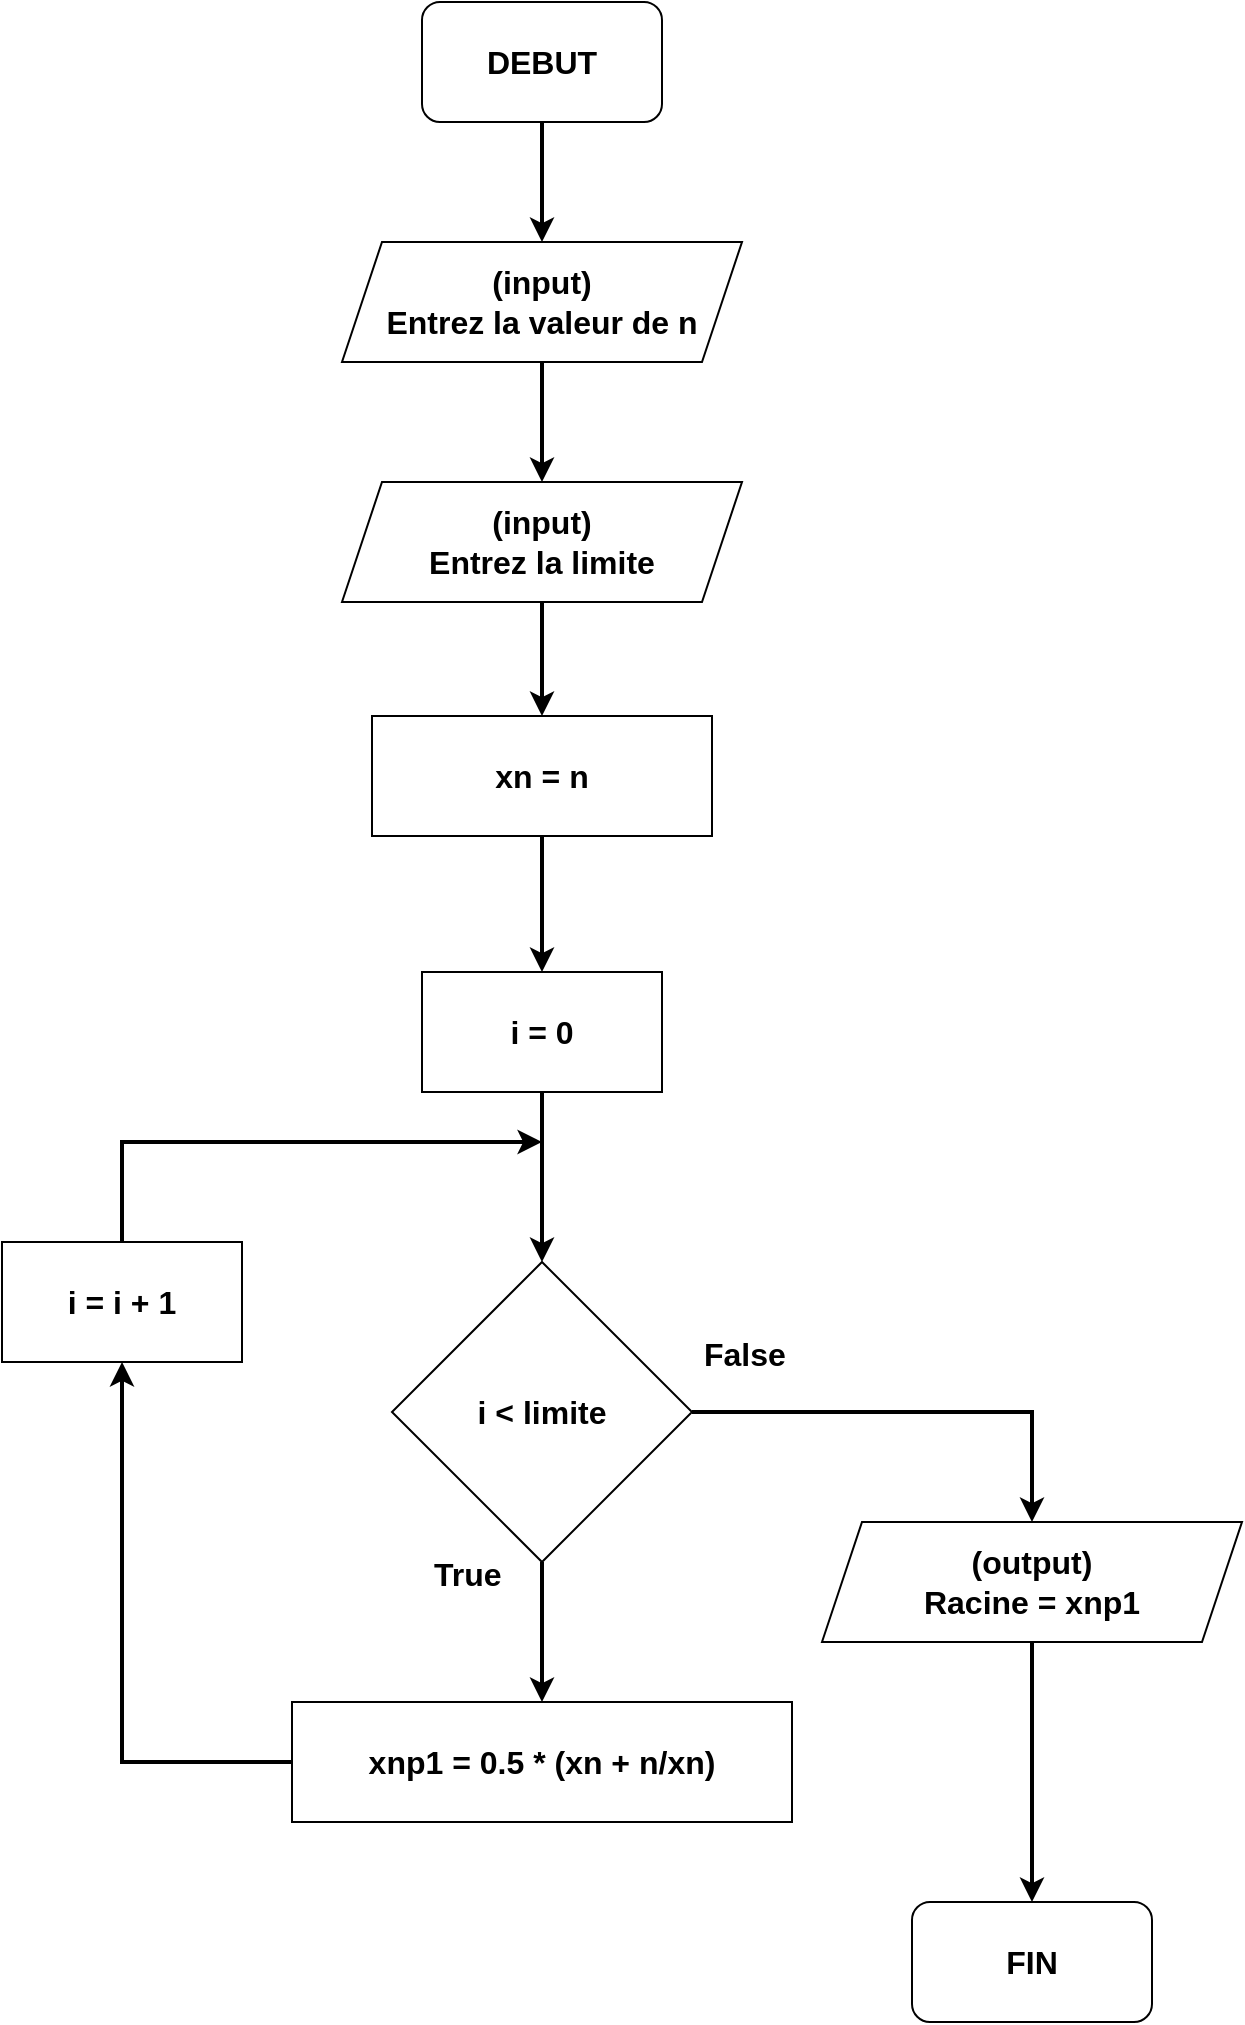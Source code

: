 <mxfile version="20.3.0" type="device"><diagram id="MZZHLzOF4PQ0AtfAR_YN" name="Page-1"><mxGraphModel dx="1102" dy="685" grid="1" gridSize="10" guides="1" tooltips="1" connect="1" arrows="1" fold="1" page="1" pageScale="1" pageWidth="827" pageHeight="1169" math="0" shadow="0"><root><mxCell id="0"/><mxCell id="1" parent="0"/><mxCell id="UKYJFVUbGfO0qgSrXVmr-5" style="edgeStyle=orthogonalEdgeStyle;rounded=0;orthogonalLoop=1;jettySize=auto;html=1;exitX=0.5;exitY=1;exitDx=0;exitDy=0;fontSize=16;strokeWidth=2;" edge="1" parent="1" source="UKYJFVUbGfO0qgSrXVmr-1" target="UKYJFVUbGfO0qgSrXVmr-3"><mxGeometry relative="1" as="geometry"/></mxCell><mxCell id="UKYJFVUbGfO0qgSrXVmr-1" value="&lt;font style=&quot;font-size: 16px;&quot;&gt;&lt;b&gt;DEBUT&lt;/b&gt;&lt;/font&gt;" style="rounded=1;whiteSpace=wrap;html=1;" vertex="1" parent="1"><mxGeometry x="330" y="40" width="120" height="60" as="geometry"/></mxCell><mxCell id="UKYJFVUbGfO0qgSrXVmr-6" style="edgeStyle=orthogonalEdgeStyle;rounded=0;orthogonalLoop=1;jettySize=auto;html=1;exitX=0.5;exitY=1;exitDx=0;exitDy=0;entryX=0.5;entryY=0;entryDx=0;entryDy=0;fontSize=16;strokeWidth=2;" edge="1" parent="1" source="UKYJFVUbGfO0qgSrXVmr-3" target="UKYJFVUbGfO0qgSrXVmr-4"><mxGeometry relative="1" as="geometry"/></mxCell><mxCell id="UKYJFVUbGfO0qgSrXVmr-3" value="&lt;b&gt;(input)&lt;br&gt;Entrez la valeur de n&lt;/b&gt;" style="shape=parallelogram;perimeter=parallelogramPerimeter;whiteSpace=wrap;html=1;fixedSize=1;fontSize=16;" vertex="1" parent="1"><mxGeometry x="290" y="160" width="200" height="60" as="geometry"/></mxCell><mxCell id="UKYJFVUbGfO0qgSrXVmr-8" style="edgeStyle=orthogonalEdgeStyle;rounded=0;orthogonalLoop=1;jettySize=auto;html=1;exitX=0.5;exitY=1;exitDx=0;exitDy=0;strokeWidth=2;fontSize=16;" edge="1" parent="1" source="UKYJFVUbGfO0qgSrXVmr-4" target="UKYJFVUbGfO0qgSrXVmr-7"><mxGeometry relative="1" as="geometry"/></mxCell><mxCell id="UKYJFVUbGfO0qgSrXVmr-4" value="&lt;b&gt;(input)&lt;br&gt;Entrez la limite&lt;/b&gt;" style="shape=parallelogram;perimeter=parallelogramPerimeter;whiteSpace=wrap;html=1;fixedSize=1;fontSize=16;" vertex="1" parent="1"><mxGeometry x="290" y="280" width="200" height="60" as="geometry"/></mxCell><mxCell id="UKYJFVUbGfO0qgSrXVmr-11" style="edgeStyle=orthogonalEdgeStyle;rounded=0;orthogonalLoop=1;jettySize=auto;html=1;exitX=0.5;exitY=1;exitDx=0;exitDy=0;entryX=0.5;entryY=0;entryDx=0;entryDy=0;strokeWidth=2;fontSize=16;" edge="1" parent="1" source="UKYJFVUbGfO0qgSrXVmr-7" target="UKYJFVUbGfO0qgSrXVmr-9"><mxGeometry relative="1" as="geometry"/></mxCell><mxCell id="UKYJFVUbGfO0qgSrXVmr-7" value="&lt;b&gt;xn = n&lt;/b&gt;" style="rounded=0;whiteSpace=wrap;html=1;fontSize=16;" vertex="1" parent="1"><mxGeometry x="305" y="397" width="170" height="60" as="geometry"/></mxCell><mxCell id="UKYJFVUbGfO0qgSrXVmr-12" style="edgeStyle=orthogonalEdgeStyle;rounded=0;orthogonalLoop=1;jettySize=auto;html=1;exitX=0.5;exitY=1;exitDx=0;exitDy=0;strokeWidth=2;fontSize=16;" edge="1" parent="1" source="UKYJFVUbGfO0qgSrXVmr-9" target="UKYJFVUbGfO0qgSrXVmr-10"><mxGeometry relative="1" as="geometry"/></mxCell><mxCell id="UKYJFVUbGfO0qgSrXVmr-9" value="&lt;b&gt;i = 0&lt;/b&gt;" style="rounded=0;whiteSpace=wrap;html=1;fontSize=16;" vertex="1" parent="1"><mxGeometry x="330" y="525" width="120" height="60" as="geometry"/></mxCell><mxCell id="UKYJFVUbGfO0qgSrXVmr-14" style="edgeStyle=orthogonalEdgeStyle;rounded=0;orthogonalLoop=1;jettySize=auto;html=1;exitX=0.5;exitY=1;exitDx=0;exitDy=0;entryX=0.5;entryY=0;entryDx=0;entryDy=0;strokeWidth=2;fontSize=16;" edge="1" parent="1" source="UKYJFVUbGfO0qgSrXVmr-10" target="UKYJFVUbGfO0qgSrXVmr-13"><mxGeometry relative="1" as="geometry"/></mxCell><mxCell id="UKYJFVUbGfO0qgSrXVmr-22" style="edgeStyle=orthogonalEdgeStyle;rounded=0;orthogonalLoop=1;jettySize=auto;html=1;exitX=1;exitY=0.5;exitDx=0;exitDy=0;entryX=0.5;entryY=0;entryDx=0;entryDy=0;strokeWidth=2;fontSize=16;" edge="1" parent="1" source="UKYJFVUbGfO0qgSrXVmr-10" target="UKYJFVUbGfO0qgSrXVmr-20"><mxGeometry relative="1" as="geometry"/></mxCell><mxCell id="UKYJFVUbGfO0qgSrXVmr-10" value="&lt;b&gt;i &amp;lt; limite&lt;/b&gt;" style="rhombus;whiteSpace=wrap;html=1;fontSize=16;" vertex="1" parent="1"><mxGeometry x="315" y="670" width="150" height="150" as="geometry"/></mxCell><mxCell id="UKYJFVUbGfO0qgSrXVmr-16" style="edgeStyle=orthogonalEdgeStyle;rounded=0;orthogonalLoop=1;jettySize=auto;html=1;exitX=0;exitY=0.5;exitDx=0;exitDy=0;entryX=0.5;entryY=1;entryDx=0;entryDy=0;strokeWidth=2;fontSize=16;" edge="1" parent="1" source="UKYJFVUbGfO0qgSrXVmr-13" target="UKYJFVUbGfO0qgSrXVmr-15"><mxGeometry relative="1" as="geometry"/></mxCell><mxCell id="UKYJFVUbGfO0qgSrXVmr-13" value="&lt;b&gt;xnp1 = 0.5 * (xn + n/xn)&lt;/b&gt;" style="rounded=0;whiteSpace=wrap;html=1;fontSize=16;" vertex="1" parent="1"><mxGeometry x="265" y="890" width="250" height="60" as="geometry"/></mxCell><mxCell id="UKYJFVUbGfO0qgSrXVmr-15" value="&lt;b&gt;i = i + 1&lt;/b&gt;" style="rounded=0;whiteSpace=wrap;html=1;fontSize=16;" vertex="1" parent="1"><mxGeometry x="120" y="660" width="120" height="60" as="geometry"/></mxCell><mxCell id="UKYJFVUbGfO0qgSrXVmr-18" value="" style="endArrow=classic;html=1;rounded=0;strokeWidth=2;fontSize=16;exitX=0.5;exitY=0;exitDx=0;exitDy=0;" edge="1" parent="1" source="UKYJFVUbGfO0qgSrXVmr-15"><mxGeometry width="50" height="50" relative="1" as="geometry"><mxPoint x="390" y="840" as="sourcePoint"/><mxPoint x="390" y="610" as="targetPoint"/><Array as="points"><mxPoint x="180" y="610"/></Array></mxGeometry></mxCell><mxCell id="UKYJFVUbGfO0qgSrXVmr-19" value="&lt;font style=&quot;font-size: 16px;&quot;&gt;&lt;b&gt;FIN&lt;/b&gt;&lt;/font&gt;" style="rounded=1;whiteSpace=wrap;html=1;" vertex="1" parent="1"><mxGeometry x="575" y="990" width="120" height="60" as="geometry"/></mxCell><mxCell id="UKYJFVUbGfO0qgSrXVmr-21" style="edgeStyle=orthogonalEdgeStyle;rounded=0;orthogonalLoop=1;jettySize=auto;html=1;entryX=0.5;entryY=0;entryDx=0;entryDy=0;strokeWidth=2;fontSize=16;" edge="1" parent="1" source="UKYJFVUbGfO0qgSrXVmr-20" target="UKYJFVUbGfO0qgSrXVmr-19"><mxGeometry relative="1" as="geometry"/></mxCell><mxCell id="UKYJFVUbGfO0qgSrXVmr-20" value="&lt;b&gt;(output)&lt;br&gt;Racine = xnp1&lt;/b&gt;" style="shape=parallelogram;perimeter=parallelogramPerimeter;whiteSpace=wrap;html=1;fixedSize=1;fontSize=16;" vertex="1" parent="1"><mxGeometry x="530" y="800" width="210" height="60" as="geometry"/></mxCell><mxCell id="UKYJFVUbGfO0qgSrXVmr-23" value="False" style="text;strokeColor=none;fillColor=none;align=left;verticalAlign=middle;spacingLeft=4;spacingRight=4;overflow=hidden;points=[[0,0.5],[1,0.5]];portConstraint=eastwest;rotatable=0;fontSize=16;fontStyle=1" vertex="1" parent="1"><mxGeometry x="465" y="700" width="80" height="30" as="geometry"/></mxCell><mxCell id="UKYJFVUbGfO0qgSrXVmr-24" value="True" style="text;strokeColor=none;fillColor=none;align=left;verticalAlign=middle;spacingLeft=4;spacingRight=4;overflow=hidden;points=[[0,0.5],[1,0.5]];portConstraint=eastwest;rotatable=0;fontSize=16;fontStyle=1" vertex="1" parent="1"><mxGeometry x="330" y="810" width="80" height="30" as="geometry"/></mxCell></root></mxGraphModel></diagram></mxfile>